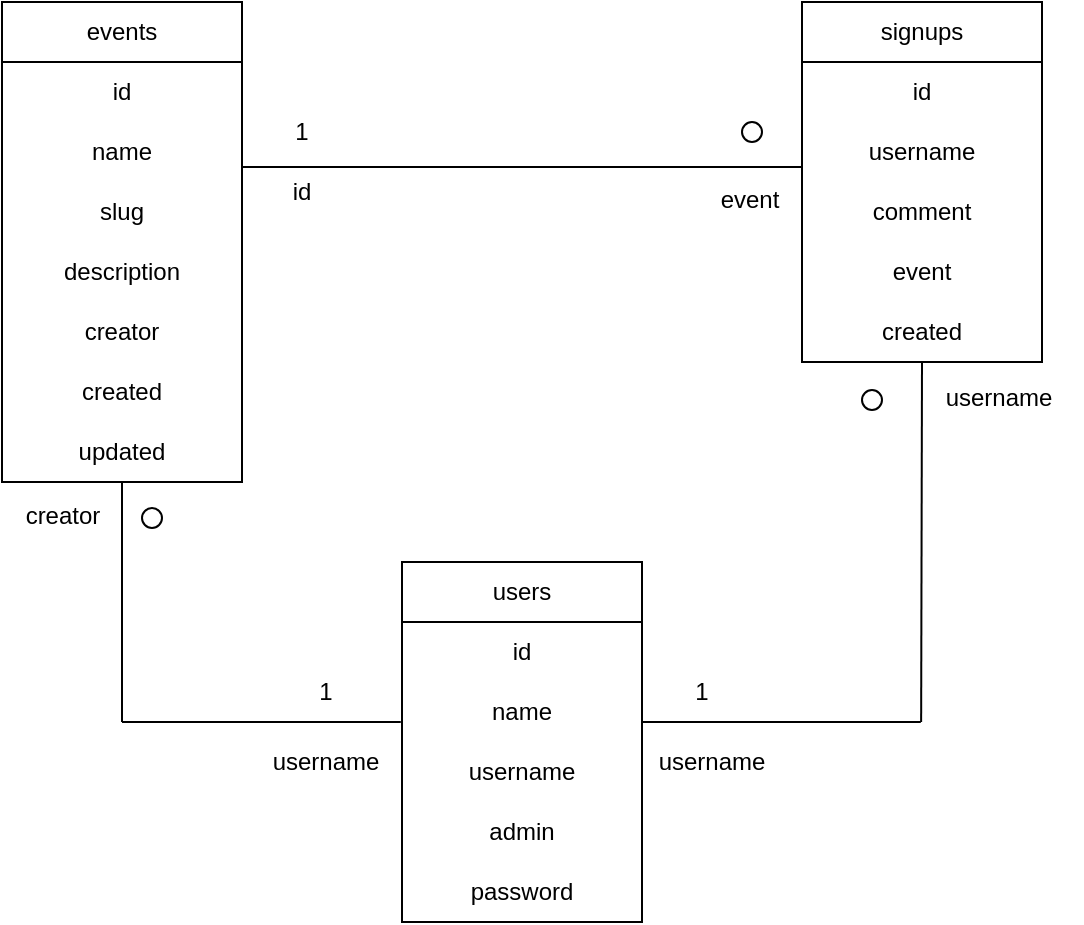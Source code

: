<mxfile>
    <diagram id="AygShiCCfWbZ-lwBW_Bt" name="Page-1">
        <mxGraphModel dx="643" dy="668" grid="0" gridSize="10" guides="1" tooltips="1" connect="1" arrows="1" fold="1" page="1" pageScale="1" pageWidth="827" pageHeight="1169" background="#ffffff" math="0" shadow="0">
            <root>
                <mxCell id="0"/>
                <mxCell id="1" parent="0"/>
                <mxCell id="2" value="" style="rounded=0;whiteSpace=wrap;html=1;" vertex="1" parent="1">
                    <mxGeometry x="80" y="120" width="120" height="240" as="geometry"/>
                </mxCell>
                <mxCell id="3" value="id" style="text;html=1;strokeColor=none;fillColor=none;align=center;verticalAlign=middle;whiteSpace=wrap;rounded=0;" vertex="1" parent="1">
                    <mxGeometry x="80" y="150" width="120" height="30" as="geometry"/>
                </mxCell>
                <mxCell id="4" value="" style="rounded=0;whiteSpace=wrap;html=1;" vertex="1" parent="1">
                    <mxGeometry x="80" y="120" width="120" height="30" as="geometry"/>
                </mxCell>
                <mxCell id="5" value="events" style="text;html=1;strokeColor=none;fillColor=none;align=center;verticalAlign=middle;whiteSpace=wrap;rounded=0;" vertex="1" parent="1">
                    <mxGeometry x="80" y="120" width="120" height="30" as="geometry"/>
                </mxCell>
                <mxCell id="6" value="" style="rounded=0;whiteSpace=wrap;html=1;" vertex="1" parent="1">
                    <mxGeometry x="480" y="120" width="120" height="180" as="geometry"/>
                </mxCell>
                <mxCell id="7" value="id" style="text;html=1;strokeColor=none;fillColor=none;align=center;verticalAlign=middle;whiteSpace=wrap;rounded=0;" vertex="1" parent="1">
                    <mxGeometry x="480" y="150" width="120" height="30" as="geometry"/>
                </mxCell>
                <mxCell id="8" value="" style="rounded=0;whiteSpace=wrap;html=1;" vertex="1" parent="1">
                    <mxGeometry x="480" y="120" width="120" height="30" as="geometry"/>
                </mxCell>
                <mxCell id="9" value="signups" style="text;html=1;strokeColor=none;fillColor=none;align=center;verticalAlign=middle;whiteSpace=wrap;rounded=0;" vertex="1" parent="1">
                    <mxGeometry x="480" y="120" width="120" height="30" as="geometry"/>
                </mxCell>
                <mxCell id="11" value="" style="rounded=0;whiteSpace=wrap;html=1;" vertex="1" parent="1">
                    <mxGeometry x="280" y="400" width="120" height="180" as="geometry"/>
                </mxCell>
                <mxCell id="12" value="id" style="text;html=1;strokeColor=none;fillColor=none;align=center;verticalAlign=middle;whiteSpace=wrap;rounded=0;" vertex="1" parent="1">
                    <mxGeometry x="280" y="430" width="120" height="30" as="geometry"/>
                </mxCell>
                <mxCell id="13" value="" style="rounded=0;whiteSpace=wrap;html=1;" vertex="1" parent="1">
                    <mxGeometry x="280" y="400" width="120" height="30" as="geometry"/>
                </mxCell>
                <mxCell id="14" value="users" style="text;html=1;strokeColor=none;fillColor=none;align=center;verticalAlign=middle;whiteSpace=wrap;rounded=0;" vertex="1" parent="1">
                    <mxGeometry x="280" y="400" width="120" height="30" as="geometry"/>
                </mxCell>
                <mxCell id="15" value="name" style="text;html=1;strokeColor=none;fillColor=none;align=center;verticalAlign=middle;whiteSpace=wrap;rounded=0;" vertex="1" parent="1">
                    <mxGeometry x="80" y="180" width="120" height="30" as="geometry"/>
                </mxCell>
                <mxCell id="16" value="slug" style="text;html=1;strokeColor=none;fillColor=none;align=center;verticalAlign=middle;whiteSpace=wrap;rounded=0;" vertex="1" parent="1">
                    <mxGeometry x="80" y="210" width="120" height="30" as="geometry"/>
                </mxCell>
                <mxCell id="17" value="description" style="text;html=1;strokeColor=none;fillColor=none;align=center;verticalAlign=middle;whiteSpace=wrap;rounded=0;" vertex="1" parent="1">
                    <mxGeometry x="80" y="240" width="120" height="30" as="geometry"/>
                </mxCell>
                <mxCell id="18" value="creator" style="text;html=1;strokeColor=none;fillColor=none;align=center;verticalAlign=middle;whiteSpace=wrap;rounded=0;" vertex="1" parent="1">
                    <mxGeometry x="80" y="270" width="120" height="30" as="geometry"/>
                </mxCell>
                <mxCell id="19" value="created" style="text;html=1;strokeColor=none;fillColor=none;align=center;verticalAlign=middle;whiteSpace=wrap;rounded=0;" vertex="1" parent="1">
                    <mxGeometry x="80" y="300" width="120" height="30" as="geometry"/>
                </mxCell>
                <mxCell id="20" value="updated" style="text;html=1;strokeColor=none;fillColor=none;align=center;verticalAlign=middle;whiteSpace=wrap;rounded=0;" vertex="1" parent="1">
                    <mxGeometry x="80" y="330" width="120" height="30" as="geometry"/>
                </mxCell>
                <mxCell id="21" value="username" style="text;html=1;strokeColor=none;fillColor=none;align=center;verticalAlign=middle;whiteSpace=wrap;rounded=0;" vertex="1" parent="1">
                    <mxGeometry x="480" y="180" width="120" height="30" as="geometry"/>
                </mxCell>
                <mxCell id="22" value="comment" style="text;html=1;strokeColor=none;fillColor=none;align=center;verticalAlign=middle;whiteSpace=wrap;rounded=0;" vertex="1" parent="1">
                    <mxGeometry x="480" y="210" width="120" height="30" as="geometry"/>
                </mxCell>
                <mxCell id="23" value="event&lt;span style=&quot;color: rgba(0 , 0 , 0 , 0) ; font-family: monospace ; font-size: 0px&quot;&gt;%3CmxGraphModel%3E%3Croot%3E%3CmxCell%20id%3D%220%22%2F%3E%3CmxCell%20id%3D%221%22%20parent%3D%220%22%2F%3E%3CmxCell%20id%3D%222%22%20value%3D%22comment%22%20style%3D%22text%3Bhtml%3D1%3BstrokeColor%3Dnone%3BfillColor%3Dnone%3Balign%3Dcenter%3BverticalAlign%3Dmiddle%3BwhiteSpace%3Dwrap%3Brounded%3D0%3B%22%20vertex%3D%221%22%20parent%3D%221%22%3E%3CmxGeometry%20x%3D%22480%22%20y%3D%22210%22%20width%3D%22120%22%20height%3D%2230%22%20as%3D%22geometry%22%2F%3E%3C%2FmxCell%3E%3C%2Froot%3E%3C%2FmxGraphModel%3E&lt;/span&gt;" style="text;html=1;strokeColor=none;fillColor=none;align=center;verticalAlign=middle;whiteSpace=wrap;rounded=0;" vertex="1" parent="1">
                    <mxGeometry x="480" y="240" width="120" height="30" as="geometry"/>
                </mxCell>
                <mxCell id="24" value="created" style="text;html=1;strokeColor=none;fillColor=none;align=center;verticalAlign=middle;whiteSpace=wrap;rounded=0;" vertex="1" parent="1">
                    <mxGeometry x="480" y="270" width="120" height="30" as="geometry"/>
                </mxCell>
                <mxCell id="25" value="name" style="text;html=1;strokeColor=none;fillColor=none;align=center;verticalAlign=middle;whiteSpace=wrap;rounded=0;" vertex="1" parent="1">
                    <mxGeometry x="280" y="460" width="120" height="30" as="geometry"/>
                </mxCell>
                <mxCell id="26" value="username" style="text;html=1;strokeColor=none;fillColor=none;align=center;verticalAlign=middle;whiteSpace=wrap;rounded=0;" vertex="1" parent="1">
                    <mxGeometry x="280" y="490" width="120" height="30" as="geometry"/>
                </mxCell>
                <mxCell id="27" value="admin" style="text;html=1;strokeColor=none;fillColor=none;align=center;verticalAlign=middle;whiteSpace=wrap;rounded=0;" vertex="1" parent="1">
                    <mxGeometry x="280" y="520" width="120" height="30" as="geometry"/>
                </mxCell>
                <mxCell id="28" value="password" style="text;html=1;strokeColor=none;fillColor=none;align=center;verticalAlign=middle;whiteSpace=wrap;rounded=0;" vertex="1" parent="1">
                    <mxGeometry x="280" y="550" width="120" height="30" as="geometry"/>
                </mxCell>
                <mxCell id="29" value="" style="endArrow=none;html=1;exitX=0.5;exitY=1;exitDx=0;exitDy=0;strokeColor=#000000;" edge="1" parent="1" source="20">
                    <mxGeometry width="50" height="50" relative="1" as="geometry">
                        <mxPoint x="350" y="420" as="sourcePoint"/>
                        <mxPoint x="140" y="480" as="targetPoint"/>
                    </mxGeometry>
                </mxCell>
                <mxCell id="30" value="" style="endArrow=none;html=1;entryX=-0.005;entryY=0.665;entryDx=0;entryDy=0;entryPerimeter=0;strokeColor=#000000;" edge="1" parent="1" target="25">
                    <mxGeometry width="50" height="50" relative="1" as="geometry">
                        <mxPoint x="140" y="480" as="sourcePoint"/>
                        <mxPoint x="270" y="480" as="targetPoint"/>
                    </mxGeometry>
                </mxCell>
                <mxCell id="31" value="" style="ellipse;whiteSpace=wrap;html=1;aspect=fixed;strokeColor=#000000;" vertex="1" parent="1">
                    <mxGeometry x="150" y="373" width="10" height="10" as="geometry"/>
                </mxCell>
                <mxCell id="32" value="1" style="text;html=1;strokeColor=none;fillColor=none;align=center;verticalAlign=middle;whiteSpace=wrap;rounded=0;fontColor=#000000;" vertex="1" parent="1">
                    <mxGeometry x="212" y="450" width="60" height="30" as="geometry"/>
                </mxCell>
                <mxCell id="33" value="" style="endArrow=none;html=1;entryX=-0.005;entryY=0.665;entryDx=0;entryDy=0;entryPerimeter=0;strokeColor=#000000;" edge="1" parent="1">
                    <mxGeometry width="50" height="50" relative="1" as="geometry">
                        <mxPoint x="400" y="480.05" as="sourcePoint"/>
                        <mxPoint x="539.4" y="480.0" as="targetPoint"/>
                    </mxGeometry>
                </mxCell>
                <mxCell id="35" value="" style="endArrow=none;html=1;exitX=0.5;exitY=1;exitDx=0;exitDy=0;strokeColor=#000000;" edge="1" parent="1" source="24">
                    <mxGeometry width="50" height="50" relative="1" as="geometry">
                        <mxPoint x="539.57" y="360" as="sourcePoint"/>
                        <mxPoint x="539.57" y="480" as="targetPoint"/>
                    </mxGeometry>
                </mxCell>
                <mxCell id="36" value="1" style="text;html=1;strokeColor=none;fillColor=none;align=center;verticalAlign=middle;whiteSpace=wrap;rounded=0;fontColor=#000000;" vertex="1" parent="1">
                    <mxGeometry x="400" y="450" width="60" height="30" as="geometry"/>
                </mxCell>
                <mxCell id="37" value="" style="ellipse;whiteSpace=wrap;html=1;aspect=fixed;strokeColor=#000000;" vertex="1" parent="1">
                    <mxGeometry x="510" y="314" width="10" height="10" as="geometry"/>
                </mxCell>
                <mxCell id="38" value="" style="endArrow=none;html=1;exitX=1;exitY=0.75;exitDx=0;exitDy=0;entryX=0;entryY=0.75;entryDx=0;entryDy=0;strokeColor=#000000;" edge="1" parent="1" source="15" target="21">
                    <mxGeometry width="50" height="50" relative="1" as="geometry">
                        <mxPoint x="350" y="440" as="sourcePoint"/>
                        <mxPoint x="400" y="390" as="targetPoint"/>
                    </mxGeometry>
                </mxCell>
                <mxCell id="39" value="" style="ellipse;whiteSpace=wrap;html=1;aspect=fixed;strokeColor=#000000;" vertex="1" parent="1">
                    <mxGeometry x="450" y="180" width="10" height="10" as="geometry"/>
                </mxCell>
                <mxCell id="40" value="1" style="text;html=1;strokeColor=none;fillColor=none;align=center;verticalAlign=middle;whiteSpace=wrap;rounded=0;fontColor=#000000;" vertex="1" parent="1">
                    <mxGeometry x="200" y="170" width="60" height="30" as="geometry"/>
                </mxCell>
                <mxCell id="41" value="creator" style="text;html=1;strokeColor=none;fillColor=none;align=center;verticalAlign=middle;whiteSpace=wrap;rounded=0;fontColor=#000000;" vertex="1" parent="1">
                    <mxGeometry x="88" y="362" width="45" height="30" as="geometry"/>
                </mxCell>
                <mxCell id="42" value="username" style="text;html=1;strokeColor=none;fillColor=none;align=center;verticalAlign=middle;whiteSpace=wrap;rounded=0;fontColor=#000000;" vertex="1" parent="1">
                    <mxGeometry x="182" y="485" width="120" height="30" as="geometry"/>
                </mxCell>
                <mxCell id="43" value="username" style="text;html=1;strokeColor=none;fillColor=none;align=center;verticalAlign=middle;whiteSpace=wrap;rounded=0;fontColor=#000000;" vertex="1" parent="1">
                    <mxGeometry x="375" y="485" width="120" height="30" as="geometry"/>
                </mxCell>
                <mxCell id="44" value="username" style="text;html=1;strokeColor=none;fillColor=none;align=center;verticalAlign=middle;whiteSpace=wrap;rounded=0;fontColor=#000000;" vertex="1" parent="1">
                    <mxGeometry x="537" y="303" width="83" height="30" as="geometry"/>
                </mxCell>
                <mxCell id="45" value="event" style="text;html=1;strokeColor=none;fillColor=none;align=center;verticalAlign=middle;whiteSpace=wrap;rounded=0;fontColor=#000000;" vertex="1" parent="1">
                    <mxGeometry x="394" y="204" width="120" height="30" as="geometry"/>
                </mxCell>
                <mxCell id="46" value="id" style="text;html=1;strokeColor=none;fillColor=none;align=center;verticalAlign=middle;whiteSpace=wrap;rounded=0;fontColor=#000000;" vertex="1" parent="1">
                    <mxGeometry x="170" y="200" width="120" height="30" as="geometry"/>
                </mxCell>
            </root>
        </mxGraphModel>
    </diagram>
</mxfile>
